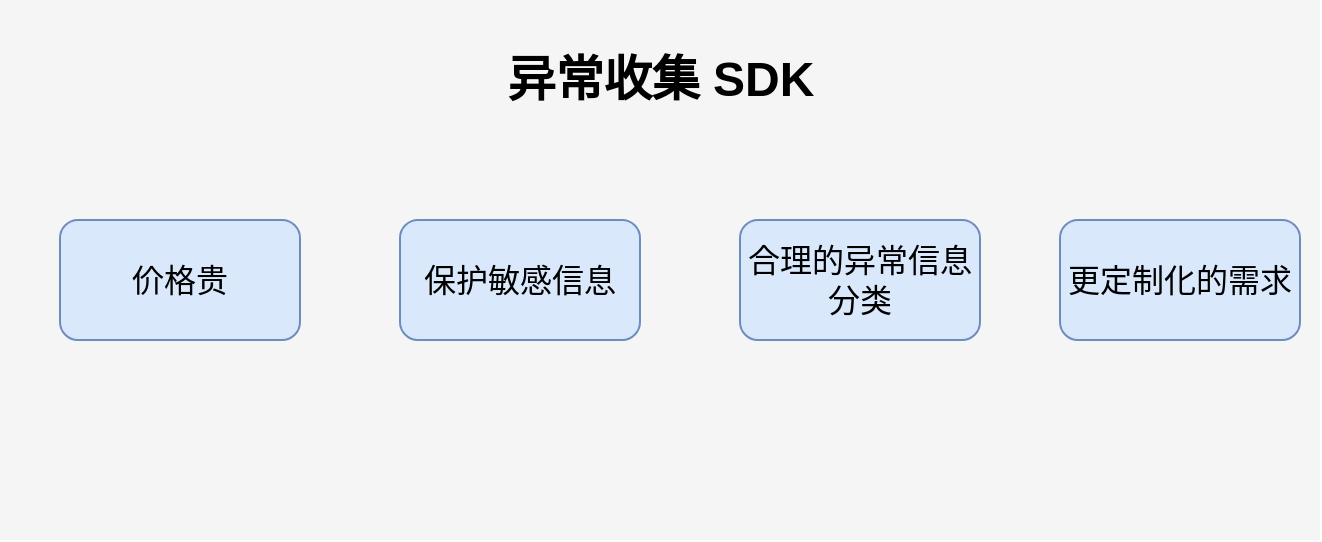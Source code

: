 <mxfile version="17.1.3" type="github">
  <diagram id="SjN7w-9kaJxU1CpfsD7i" name="第 1 页">
    <mxGraphModel dx="946" dy="590" grid="1" gridSize="10" guides="1" tooltips="1" connect="1" arrows="1" fold="1" page="1" pageScale="1" pageWidth="827" pageHeight="1169" math="0" shadow="0">
      <root>
        <mxCell id="0" />
        <mxCell id="1" parent="0" />
        <mxCell id="3FUAT6gZIjH8JTYTQUW0-5" value="" style="rounded=0;whiteSpace=wrap;html=1;fontSize=16;fillColor=#f5f5f5;fontColor=#333333;strokeColor=none;" vertex="1" parent="1">
          <mxGeometry x="140" y="100" width="660" height="270" as="geometry" />
        </mxCell>
        <mxCell id="3FUAT6gZIjH8JTYTQUW0-1" value="价格贵" style="rounded=1;whiteSpace=wrap;html=1;fillColor=#dae8fc;strokeColor=#6c8ebf;fontSize=16;" vertex="1" parent="1">
          <mxGeometry x="170" y="210" width="120" height="60" as="geometry" />
        </mxCell>
        <mxCell id="3FUAT6gZIjH8JTYTQUW0-2" value="保护敏感信息" style="rounded=1;whiteSpace=wrap;html=1;fillColor=#dae8fc;strokeColor=#6c8ebf;fontSize=16;" vertex="1" parent="1">
          <mxGeometry x="340" y="210" width="120" height="60" as="geometry" />
        </mxCell>
        <mxCell id="3FUAT6gZIjH8JTYTQUW0-3" value="合理的异常信息分类" style="rounded=1;whiteSpace=wrap;html=1;fillColor=#dae8fc;strokeColor=#6c8ebf;fontSize=16;" vertex="1" parent="1">
          <mxGeometry x="510" y="210" width="120" height="60" as="geometry" />
        </mxCell>
        <mxCell id="3FUAT6gZIjH8JTYTQUW0-4" value="更定制化的需求" style="rounded=1;whiteSpace=wrap;html=1;fillColor=#dae8fc;strokeColor=#6c8ebf;fontSize=16;" vertex="1" parent="1">
          <mxGeometry x="670" y="210" width="120" height="60" as="geometry" />
        </mxCell>
        <mxCell id="3FUAT6gZIjH8JTYTQUW0-6" value="异常收集 SDK" style="text;strokeColor=none;fillColor=none;html=1;fontSize=24;fontStyle=1;verticalAlign=middle;align=center;" vertex="1" parent="1">
          <mxGeometry x="420" y="120" width="100" height="40" as="geometry" />
        </mxCell>
      </root>
    </mxGraphModel>
  </diagram>
</mxfile>
